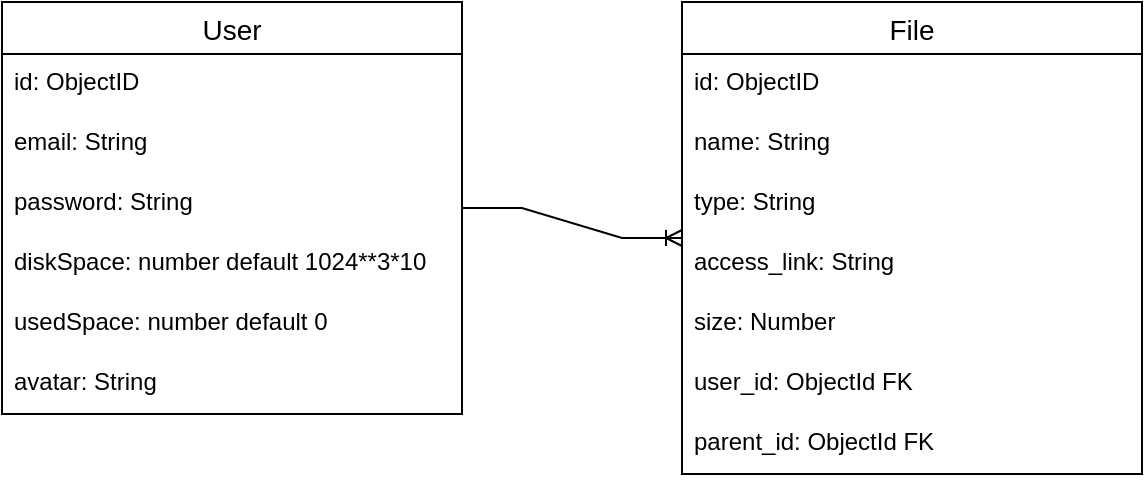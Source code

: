 <mxfile version="20.6.2" type="device"><diagram id="DOeUHbHABoObNoVhZN07" name="Страница 1"><mxGraphModel dx="1422" dy="800" grid="1" gridSize="10" guides="1" tooltips="1" connect="1" arrows="1" fold="1" page="1" pageScale="1" pageWidth="827" pageHeight="1169" math="0" shadow="0"><root><mxCell id="0"/><mxCell id="1" parent="0"/><mxCell id="fF7XNW_kTlO-qye5HURk-5" value="User" style="swimlane;fontStyle=0;childLayout=stackLayout;horizontal=1;startSize=26;horizontalStack=0;resizeParent=1;resizeParentMax=0;resizeLast=0;collapsible=1;marginBottom=0;align=center;fontSize=14;" parent="1" vertex="1"><mxGeometry x="60" y="240" width="230" height="206" as="geometry"/></mxCell><mxCell id="fF7XNW_kTlO-qye5HURk-6" value="id: ObjectID" style="text;strokeColor=none;fillColor=none;spacingLeft=4;spacingRight=4;overflow=hidden;rotatable=0;points=[[0,0.5],[1,0.5]];portConstraint=eastwest;fontSize=12;" parent="fF7XNW_kTlO-qye5HURk-5" vertex="1"><mxGeometry y="26" width="230" height="30" as="geometry"/></mxCell><mxCell id="fF7XNW_kTlO-qye5HURk-7" value="email: String" style="text;strokeColor=none;fillColor=none;spacingLeft=4;spacingRight=4;overflow=hidden;rotatable=0;points=[[0,0.5],[1,0.5]];portConstraint=eastwest;fontSize=12;" parent="fF7XNW_kTlO-qye5HURk-5" vertex="1"><mxGeometry y="56" width="230" height="30" as="geometry"/></mxCell><mxCell id="fF7XNW_kTlO-qye5HURk-9" value="password: String" style="text;strokeColor=none;fillColor=none;spacingLeft=4;spacingRight=4;overflow=hidden;rotatable=0;points=[[0,0.5],[1,0.5]];portConstraint=eastwest;fontSize=12;" parent="fF7XNW_kTlO-qye5HURk-5" vertex="1"><mxGeometry y="86" width="230" height="30" as="geometry"/></mxCell><mxCell id="3hoOqbrKyPpcPVCBNlK--1" value="diskSpace: number default 1024**3*10" style="text;strokeColor=none;fillColor=none;spacingLeft=4;spacingRight=4;overflow=hidden;rotatable=0;points=[[0,0.5],[1,0.5]];portConstraint=eastwest;fontSize=12;" vertex="1" parent="fF7XNW_kTlO-qye5HURk-5"><mxGeometry y="116" width="230" height="30" as="geometry"/></mxCell><mxCell id="3hoOqbrKyPpcPVCBNlK--2" value="usedSpace: number default 0" style="text;strokeColor=none;fillColor=none;spacingLeft=4;spacingRight=4;overflow=hidden;rotatable=0;points=[[0,0.5],[1,0.5]];portConstraint=eastwest;fontSize=12;" vertex="1" parent="fF7XNW_kTlO-qye5HURk-5"><mxGeometry y="146" width="230" height="30" as="geometry"/></mxCell><mxCell id="fF7XNW_kTlO-qye5HURk-8" value="avatar: String" style="text;strokeColor=none;fillColor=none;spacingLeft=4;spacingRight=4;overflow=hidden;rotatable=0;points=[[0,0.5],[1,0.5]];portConstraint=eastwest;fontSize=12;" parent="fF7XNW_kTlO-qye5HURk-5" vertex="1"><mxGeometry y="176" width="230" height="30" as="geometry"/></mxCell><mxCell id="3hoOqbrKyPpcPVCBNlK--3" value="File" style="swimlane;fontStyle=0;childLayout=stackLayout;horizontal=1;startSize=26;horizontalStack=0;resizeParent=1;resizeParentMax=0;resizeLast=0;collapsible=1;marginBottom=0;align=center;fontSize=14;" vertex="1" parent="1"><mxGeometry x="400" y="240" width="230" height="236" as="geometry"/></mxCell><mxCell id="3hoOqbrKyPpcPVCBNlK--4" value="id: ObjectID" style="text;strokeColor=none;fillColor=none;spacingLeft=4;spacingRight=4;overflow=hidden;rotatable=0;points=[[0,0.5],[1,0.5]];portConstraint=eastwest;fontSize=12;" vertex="1" parent="3hoOqbrKyPpcPVCBNlK--3"><mxGeometry y="26" width="230" height="30" as="geometry"/></mxCell><mxCell id="3hoOqbrKyPpcPVCBNlK--5" value="name: String" style="text;strokeColor=none;fillColor=none;spacingLeft=4;spacingRight=4;overflow=hidden;rotatable=0;points=[[0,0.5],[1,0.5]];portConstraint=eastwest;fontSize=12;" vertex="1" parent="3hoOqbrKyPpcPVCBNlK--3"><mxGeometry y="56" width="230" height="30" as="geometry"/></mxCell><mxCell id="3hoOqbrKyPpcPVCBNlK--6" value="type: String" style="text;strokeColor=none;fillColor=none;spacingLeft=4;spacingRight=4;overflow=hidden;rotatable=0;points=[[0,0.5],[1,0.5]];portConstraint=eastwest;fontSize=12;" vertex="1" parent="3hoOqbrKyPpcPVCBNlK--3"><mxGeometry y="86" width="230" height="30" as="geometry"/></mxCell><mxCell id="3hoOqbrKyPpcPVCBNlK--7" value="access_link: String" style="text;strokeColor=none;fillColor=none;spacingLeft=4;spacingRight=4;overflow=hidden;rotatable=0;points=[[0,0.5],[1,0.5]];portConstraint=eastwest;fontSize=12;" vertex="1" parent="3hoOqbrKyPpcPVCBNlK--3"><mxGeometry y="116" width="230" height="30" as="geometry"/></mxCell><mxCell id="3hoOqbrKyPpcPVCBNlK--8" value="size: Number" style="text;strokeColor=none;fillColor=none;spacingLeft=4;spacingRight=4;overflow=hidden;rotatable=0;points=[[0,0.5],[1,0.5]];portConstraint=eastwest;fontSize=12;" vertex="1" parent="3hoOqbrKyPpcPVCBNlK--3"><mxGeometry y="146" width="230" height="30" as="geometry"/></mxCell><mxCell id="3hoOqbrKyPpcPVCBNlK--9" value="user_id: ObjectId FK" style="text;strokeColor=none;fillColor=none;spacingLeft=4;spacingRight=4;overflow=hidden;rotatable=0;points=[[0,0.5],[1,0.5]];portConstraint=eastwest;fontSize=12;" vertex="1" parent="3hoOqbrKyPpcPVCBNlK--3"><mxGeometry y="176" width="230" height="30" as="geometry"/></mxCell><mxCell id="3hoOqbrKyPpcPVCBNlK--10" value="parent_id: ObjectId FK" style="text;strokeColor=none;fillColor=none;spacingLeft=4;spacingRight=4;overflow=hidden;rotatable=0;points=[[0,0.5],[1,0.5]];portConstraint=eastwest;fontSize=12;" vertex="1" parent="3hoOqbrKyPpcPVCBNlK--3"><mxGeometry y="206" width="230" height="30" as="geometry"/></mxCell><mxCell id="3hoOqbrKyPpcPVCBNlK--11" value="" style="edgeStyle=entityRelationEdgeStyle;fontSize=12;html=1;endArrow=ERoneToMany;rounded=0;" edge="1" parent="1" source="fF7XNW_kTlO-qye5HURk-5" target="3hoOqbrKyPpcPVCBNlK--3"><mxGeometry width="100" height="100" relative="1" as="geometry"><mxPoint x="360" y="460" as="sourcePoint"/><mxPoint x="460" y="360" as="targetPoint"/></mxGeometry></mxCell></root></mxGraphModel></diagram></mxfile>